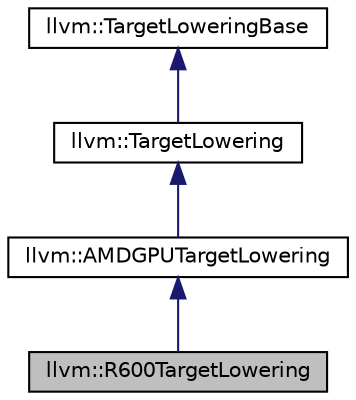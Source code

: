 digraph "llvm::R600TargetLowering"
{
 // LATEX_PDF_SIZE
  bgcolor="transparent";
  edge [fontname="Helvetica",fontsize="10",labelfontname="Helvetica",labelfontsize="10"];
  node [fontname="Helvetica",fontsize="10",shape="box"];
  Node1 [label="llvm::R600TargetLowering",height=0.2,width=0.4,color="black", fillcolor="grey75", style="filled", fontcolor="black",tooltip=" "];
  Node2 -> Node1 [dir="back",color="midnightblue",fontsize="10",style="solid",fontname="Helvetica"];
  Node2 [label="llvm::AMDGPUTargetLowering",height=0.2,width=0.4,color="black",URL="$classllvm_1_1AMDGPUTargetLowering.html",tooltip=" "];
  Node3 -> Node2 [dir="back",color="midnightblue",fontsize="10",style="solid",fontname="Helvetica"];
  Node3 [label="llvm::TargetLowering",height=0.2,width=0.4,color="black",URL="$classllvm_1_1TargetLowering.html",tooltip="This class defines information used to lower LLVM code to legal SelectionDAG operators that the targe..."];
  Node4 -> Node3 [dir="back",color="midnightblue",fontsize="10",style="solid",fontname="Helvetica"];
  Node4 [label="llvm::TargetLoweringBase",height=0.2,width=0.4,color="black",URL="$classllvm_1_1TargetLoweringBase.html",tooltip="This base class for TargetLowering contains the SelectionDAG-independent parts that can be used from ..."];
}
